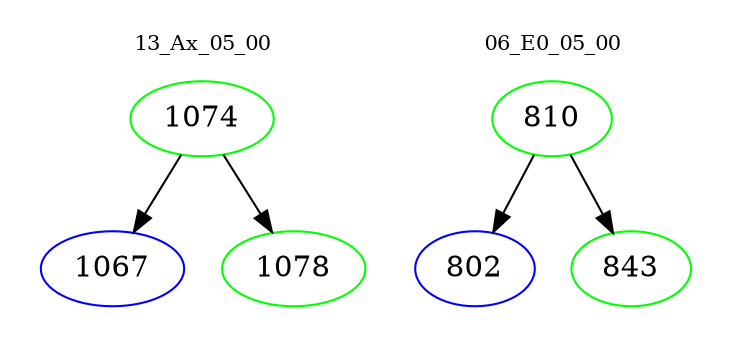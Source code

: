 digraph{
subgraph cluster_0 {
color = white
label = "13_Ax_05_00";
fontsize=10;
T0_1074 [label="1074", color="green"]
T0_1074 -> T0_1067 [color="black"]
T0_1067 [label="1067", color="blue"]
T0_1074 -> T0_1078 [color="black"]
T0_1078 [label="1078", color="green"]
}
subgraph cluster_1 {
color = white
label = "06_E0_05_00";
fontsize=10;
T1_810 [label="810", color="green"]
T1_810 -> T1_802 [color="black"]
T1_802 [label="802", color="blue"]
T1_810 -> T1_843 [color="black"]
T1_843 [label="843", color="green"]
}
}

